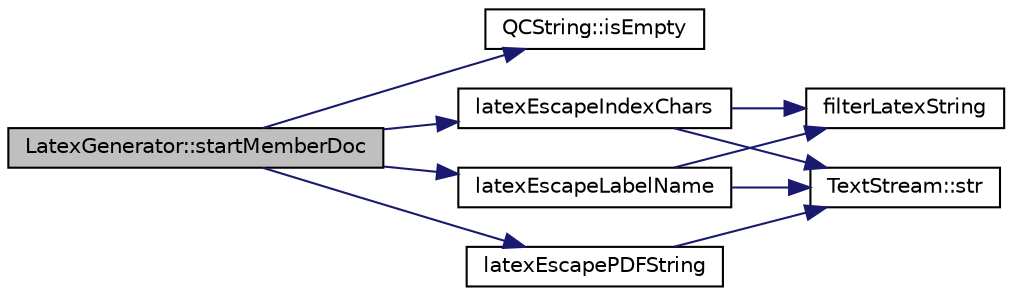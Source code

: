 digraph "LatexGenerator::startMemberDoc"
{
 // LATEX_PDF_SIZE
  edge [fontname="Helvetica",fontsize="10",labelfontname="Helvetica",labelfontsize="10"];
  node [fontname="Helvetica",fontsize="10",shape=record];
  rankdir="LR";
  Node1 [label="LatexGenerator::startMemberDoc",height=0.2,width=0.4,color="black", fillcolor="grey75", style="filled", fontcolor="black",tooltip=" "];
  Node1 -> Node2 [color="midnightblue",fontsize="10",style="solid",fontname="Helvetica"];
  Node2 [label="QCString::isEmpty",height=0.2,width=0.4,color="black", fillcolor="white", style="filled",URL="$classQCString.html#a621c4090d69ad7d05ef8e5234376c3d8",tooltip=" "];
  Node1 -> Node3 [color="midnightblue",fontsize="10",style="solid",fontname="Helvetica"];
  Node3 [label="latexEscapeIndexChars",height=0.2,width=0.4,color="black", fillcolor="white", style="filled",URL="$util_8cpp.html#ad32126ac958c2ac22491a47f6957935c",tooltip=" "];
  Node3 -> Node4 [color="midnightblue",fontsize="10",style="solid",fontname="Helvetica"];
  Node4 [label="filterLatexString",height=0.2,width=0.4,color="black", fillcolor="white", style="filled",URL="$util_8cpp.html#a96afd525d79a1a43fbaabae3483b2e6b",tooltip=" "];
  Node3 -> Node5 [color="midnightblue",fontsize="10",style="solid",fontname="Helvetica"];
  Node5 [label="TextStream::str",height=0.2,width=0.4,color="black", fillcolor="white", style="filled",URL="$classTextStream.html#aca8457da22d874f4eb30b35ffe87ebd0",tooltip=" "];
  Node1 -> Node6 [color="midnightblue",fontsize="10",style="solid",fontname="Helvetica"];
  Node6 [label="latexEscapeLabelName",height=0.2,width=0.4,color="black", fillcolor="white", style="filled",URL="$util_8cpp.html#afd297d2d96747033593750c401bfe95e",tooltip=" "];
  Node6 -> Node4 [color="midnightblue",fontsize="10",style="solid",fontname="Helvetica"];
  Node6 -> Node5 [color="midnightblue",fontsize="10",style="solid",fontname="Helvetica"];
  Node1 -> Node7 [color="midnightblue",fontsize="10",style="solid",fontname="Helvetica"];
  Node7 [label="latexEscapePDFString",height=0.2,width=0.4,color="black", fillcolor="white", style="filled",URL="$util_8cpp.html#a37bf597b522fe84aefa564de5b8489c2",tooltip=" "];
  Node7 -> Node5 [color="midnightblue",fontsize="10",style="solid",fontname="Helvetica"];
}
